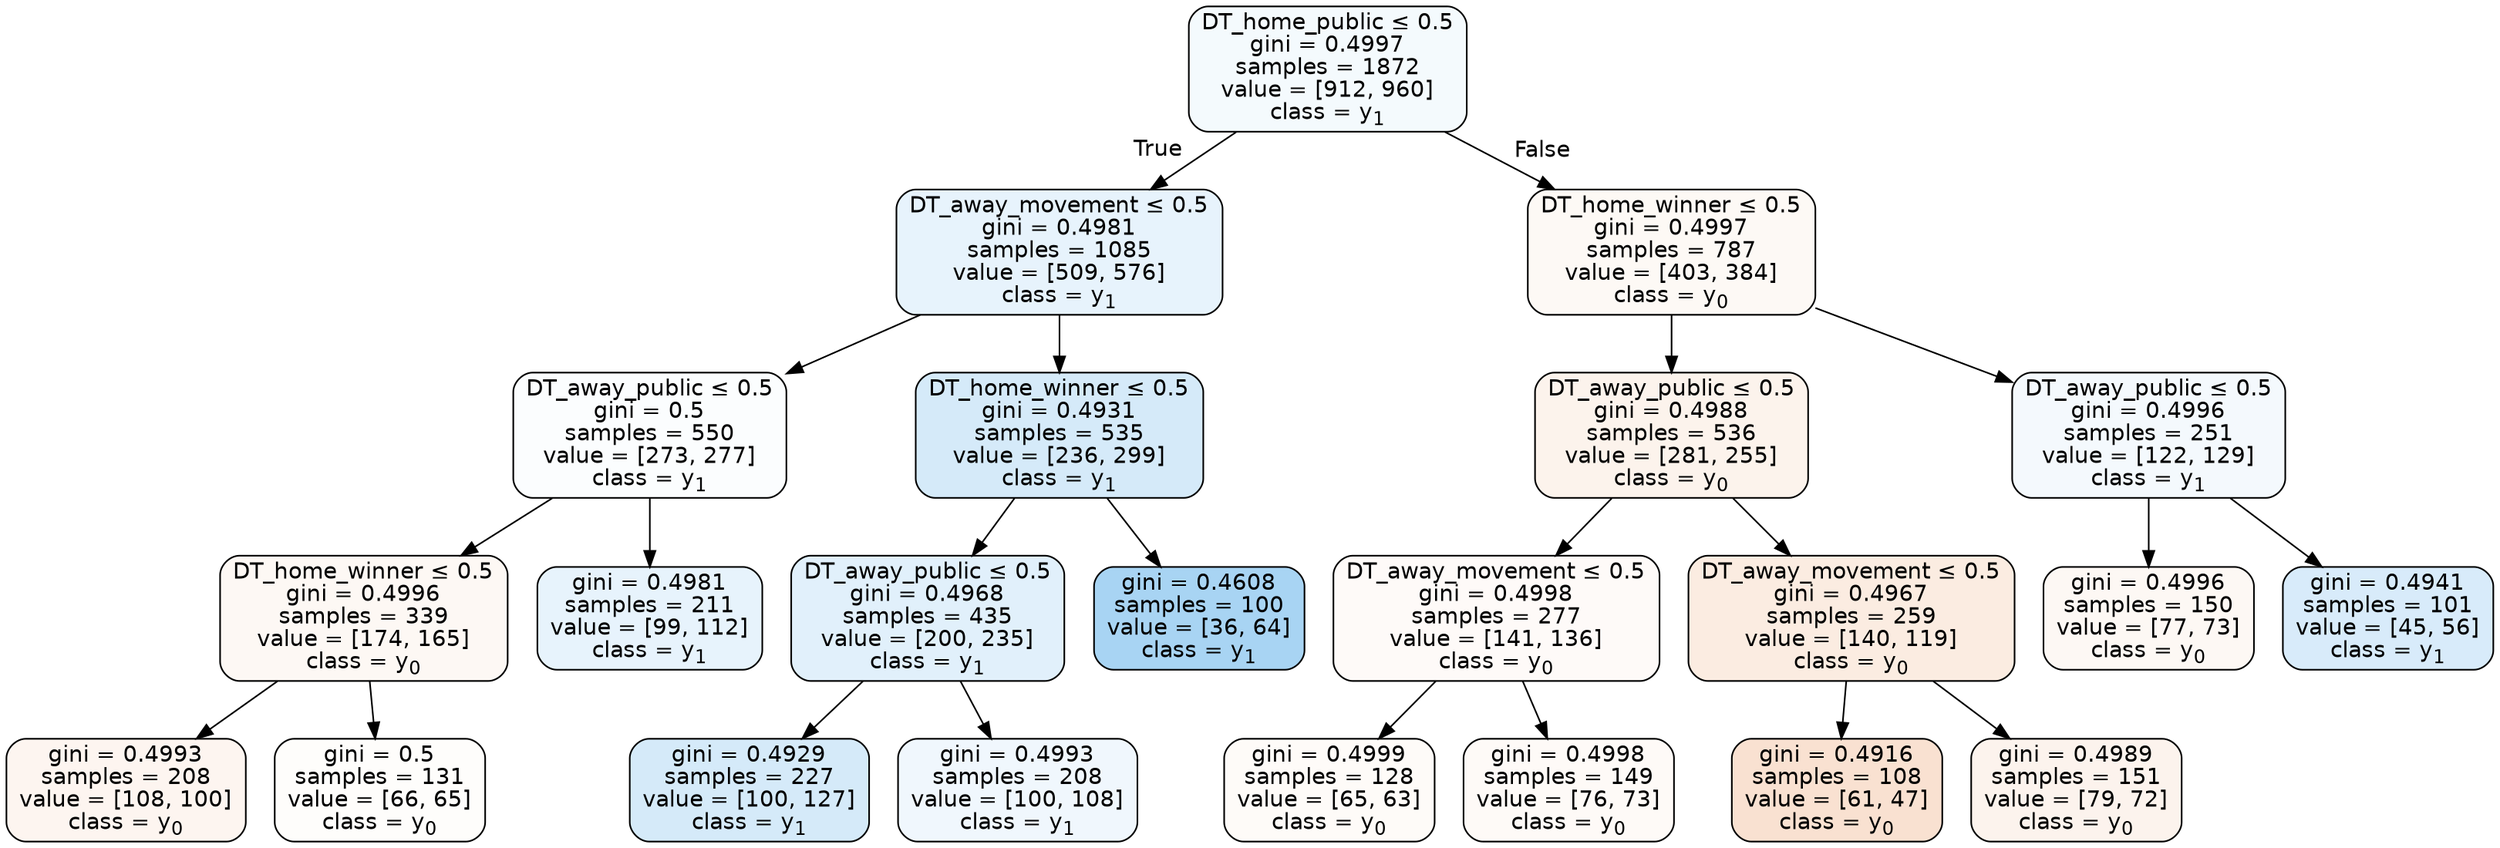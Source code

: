 digraph Tree {
node [shape=box, style="filled, rounded", color="black", fontname=helvetica] ;
edge [fontname=helvetica] ;
0 [label=<DT_home_public &le; 0.5<br/>gini = 0.4997<br/>samples = 1872<br/>value = [912, 960]<br/>class = y<SUB>1</SUB>>, fillcolor="#399de50d"] ;
1 [label=<DT_away_movement &le; 0.5<br/>gini = 0.4981<br/>samples = 1085<br/>value = [509, 576]<br/>class = y<SUB>1</SUB>>, fillcolor="#399de51e"] ;
0 -> 1 [labeldistance=2.5, labelangle=45, headlabel="True"] ;
2 [label=<DT_away_public &le; 0.5<br/>gini = 0.5<br/>samples = 550<br/>value = [273, 277]<br/>class = y<SUB>1</SUB>>, fillcolor="#399de504"] ;
1 -> 2 ;
3 [label=<DT_home_winner &le; 0.5<br/>gini = 0.4996<br/>samples = 339<br/>value = [174, 165]<br/>class = y<SUB>0</SUB>>, fillcolor="#e581390d"] ;
2 -> 3 ;
4 [label=<gini = 0.4993<br/>samples = 208<br/>value = [108, 100]<br/>class = y<SUB>0</SUB>>, fillcolor="#e5813913"] ;
3 -> 4 ;
5 [label=<gini = 0.5<br/>samples = 131<br/>value = [66, 65]<br/>class = y<SUB>0</SUB>>, fillcolor="#e5813904"] ;
3 -> 5 ;
6 [label=<gini = 0.4981<br/>samples = 211<br/>value = [99, 112]<br/>class = y<SUB>1</SUB>>, fillcolor="#399de51e"] ;
2 -> 6 ;
7 [label=<DT_home_winner &le; 0.5<br/>gini = 0.4931<br/>samples = 535<br/>value = [236, 299]<br/>class = y<SUB>1</SUB>>, fillcolor="#399de536"] ;
1 -> 7 ;
8 [label=<DT_away_public &le; 0.5<br/>gini = 0.4968<br/>samples = 435<br/>value = [200, 235]<br/>class = y<SUB>1</SUB>>, fillcolor="#399de526"] ;
7 -> 8 ;
9 [label=<gini = 0.4929<br/>samples = 227<br/>value = [100, 127]<br/>class = y<SUB>1</SUB>>, fillcolor="#399de536"] ;
8 -> 9 ;
10 [label=<gini = 0.4993<br/>samples = 208<br/>value = [100, 108]<br/>class = y<SUB>1</SUB>>, fillcolor="#399de513"] ;
8 -> 10 ;
11 [label=<gini = 0.4608<br/>samples = 100<br/>value = [36, 64]<br/>class = y<SUB>1</SUB>>, fillcolor="#399de570"] ;
7 -> 11 ;
12 [label=<DT_home_winner &le; 0.5<br/>gini = 0.4997<br/>samples = 787<br/>value = [403, 384]<br/>class = y<SUB>0</SUB>>, fillcolor="#e581390c"] ;
0 -> 12 [labeldistance=2.5, labelangle=-45, headlabel="False"] ;
13 [label=<DT_away_public &le; 0.5<br/>gini = 0.4988<br/>samples = 536<br/>value = [281, 255]<br/>class = y<SUB>0</SUB>>, fillcolor="#e5813918"] ;
12 -> 13 ;
14 [label=<DT_away_movement &le; 0.5<br/>gini = 0.4998<br/>samples = 277<br/>value = [141, 136]<br/>class = y<SUB>0</SUB>>, fillcolor="#e5813909"] ;
13 -> 14 ;
15 [label=<gini = 0.4999<br/>samples = 128<br/>value = [65, 63]<br/>class = y<SUB>0</SUB>>, fillcolor="#e5813908"] ;
14 -> 15 ;
16 [label=<gini = 0.4998<br/>samples = 149<br/>value = [76, 73]<br/>class = y<SUB>0</SUB>>, fillcolor="#e581390a"] ;
14 -> 16 ;
17 [label=<DT_away_movement &le; 0.5<br/>gini = 0.4967<br/>samples = 259<br/>value = [140, 119]<br/>class = y<SUB>0</SUB>>, fillcolor="#e5813926"] ;
13 -> 17 ;
18 [label=<gini = 0.4916<br/>samples = 108<br/>value = [61, 47]<br/>class = y<SUB>0</SUB>>, fillcolor="#e581393b"] ;
17 -> 18 ;
19 [label=<gini = 0.4989<br/>samples = 151<br/>value = [79, 72]<br/>class = y<SUB>0</SUB>>, fillcolor="#e5813917"] ;
17 -> 19 ;
20 [label=<DT_away_public &le; 0.5<br/>gini = 0.4996<br/>samples = 251<br/>value = [122, 129]<br/>class = y<SUB>1</SUB>>, fillcolor="#399de50e"] ;
12 -> 20 ;
21 [label=<gini = 0.4996<br/>samples = 150<br/>value = [77, 73]<br/>class = y<SUB>0</SUB>>, fillcolor="#e581390d"] ;
20 -> 21 ;
22 [label=<gini = 0.4941<br/>samples = 101<br/>value = [45, 56]<br/>class = y<SUB>1</SUB>>, fillcolor="#399de532"] ;
20 -> 22 ;
}